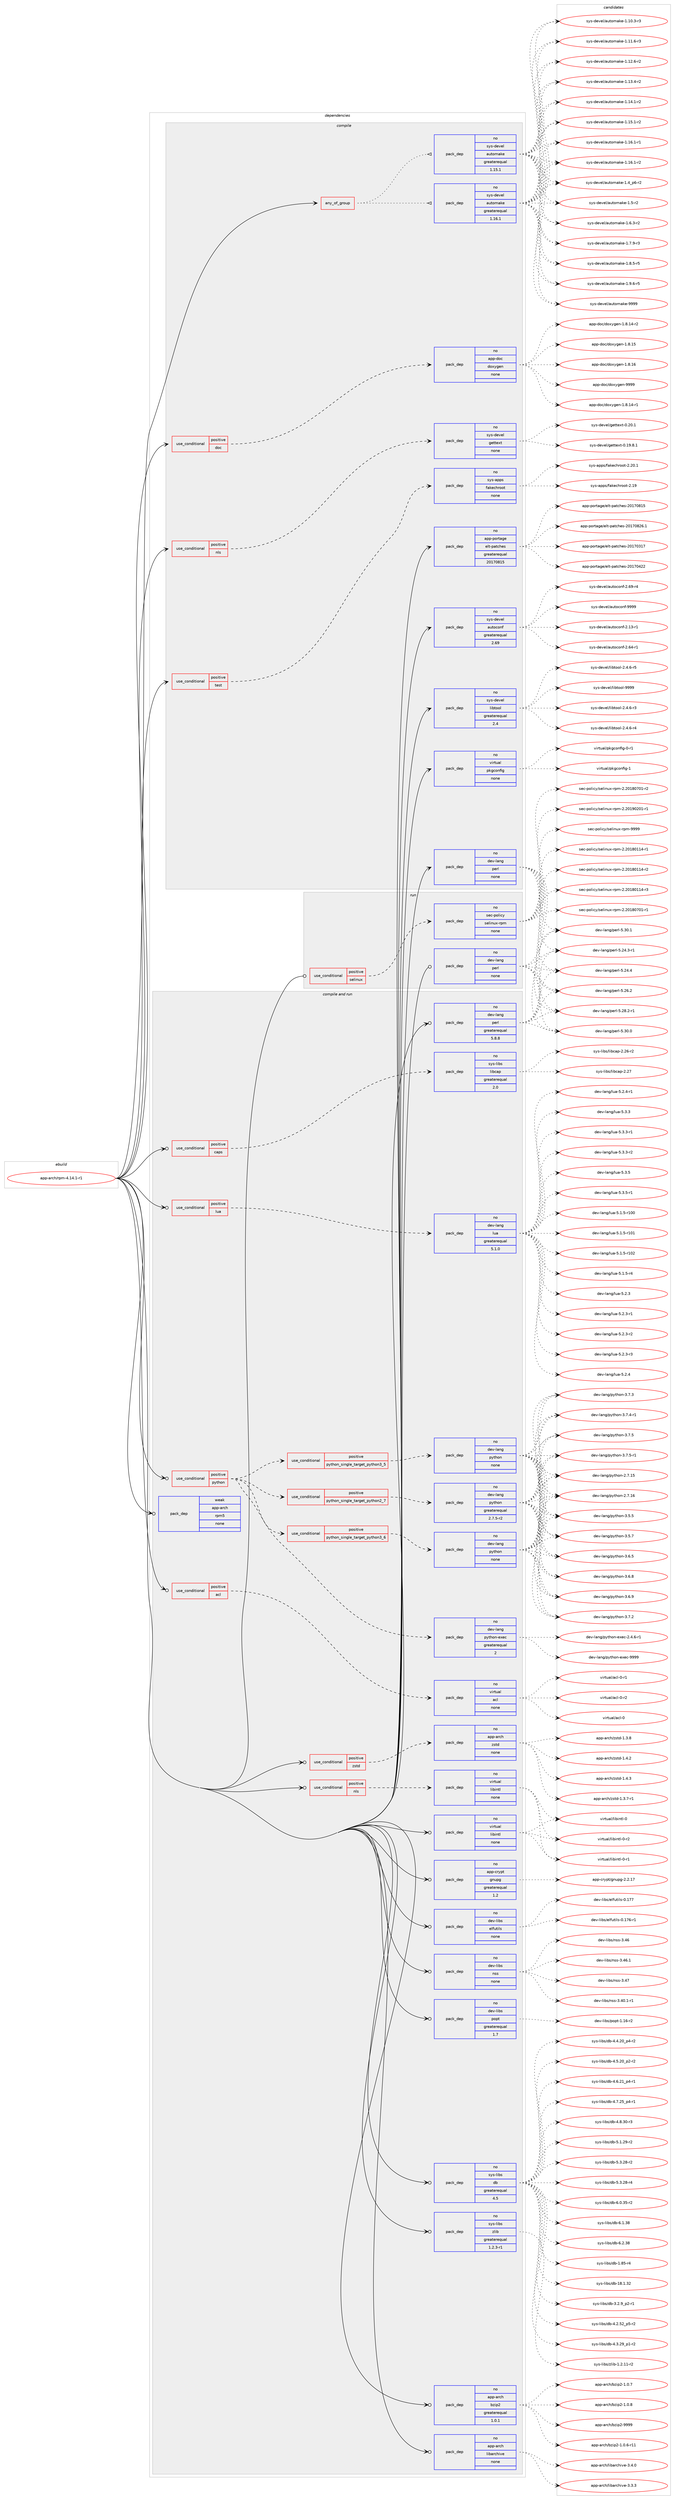 digraph prolog {

# *************
# Graph options
# *************

newrank=true;
concentrate=true;
compound=true;
graph [rankdir=LR,fontname=Helvetica,fontsize=10,ranksep=1.5];#, ranksep=2.5, nodesep=0.2];
edge  [arrowhead=vee];
node  [fontname=Helvetica,fontsize=10];

# **********
# The ebuild
# **********

subgraph cluster_leftcol {
color=gray;
rank=same;
label=<<i>ebuild</i>>;
id [label="app-arch/rpm-4.14.1-r1", color=red, width=4, href="../app-arch/rpm-4.14.1-r1.svg"];
}

# ****************
# The dependencies
# ****************

subgraph cluster_midcol {
color=gray;
label=<<i>dependencies</i>>;
subgraph cluster_compile {
fillcolor="#eeeeee";
style=filled;
label=<<i>compile</i>>;
subgraph any8285 {
dependency472912 [label=<<TABLE BORDER="0" CELLBORDER="1" CELLSPACING="0" CELLPADDING="4"><TR><TD CELLPADDING="10">any_of_group</TD></TR></TABLE>>, shape=none, color=red];subgraph pack351571 {
dependency472913 [label=<<TABLE BORDER="0" CELLBORDER="1" CELLSPACING="0" CELLPADDING="4" WIDTH="220"><TR><TD ROWSPAN="6" CELLPADDING="30">pack_dep</TD></TR><TR><TD WIDTH="110">no</TD></TR><TR><TD>sys-devel</TD></TR><TR><TD>automake</TD></TR><TR><TD>greaterequal</TD></TR><TR><TD>1.16.1</TD></TR></TABLE>>, shape=none, color=blue];
}
dependency472912:e -> dependency472913:w [weight=20,style="dotted",arrowhead="oinv"];
subgraph pack351572 {
dependency472914 [label=<<TABLE BORDER="0" CELLBORDER="1" CELLSPACING="0" CELLPADDING="4" WIDTH="220"><TR><TD ROWSPAN="6" CELLPADDING="30">pack_dep</TD></TR><TR><TD WIDTH="110">no</TD></TR><TR><TD>sys-devel</TD></TR><TR><TD>automake</TD></TR><TR><TD>greaterequal</TD></TR><TR><TD>1.15.1</TD></TR></TABLE>>, shape=none, color=blue];
}
dependency472912:e -> dependency472914:w [weight=20,style="dotted",arrowhead="oinv"];
}
id:e -> dependency472912:w [weight=20,style="solid",arrowhead="vee"];
subgraph cond112755 {
dependency472915 [label=<<TABLE BORDER="0" CELLBORDER="1" CELLSPACING="0" CELLPADDING="4"><TR><TD ROWSPAN="3" CELLPADDING="10">use_conditional</TD></TR><TR><TD>positive</TD></TR><TR><TD>doc</TD></TR></TABLE>>, shape=none, color=red];
subgraph pack351573 {
dependency472916 [label=<<TABLE BORDER="0" CELLBORDER="1" CELLSPACING="0" CELLPADDING="4" WIDTH="220"><TR><TD ROWSPAN="6" CELLPADDING="30">pack_dep</TD></TR><TR><TD WIDTH="110">no</TD></TR><TR><TD>app-doc</TD></TR><TR><TD>doxygen</TD></TR><TR><TD>none</TD></TR><TR><TD></TD></TR></TABLE>>, shape=none, color=blue];
}
dependency472915:e -> dependency472916:w [weight=20,style="dashed",arrowhead="vee"];
}
id:e -> dependency472915:w [weight=20,style="solid",arrowhead="vee"];
subgraph cond112756 {
dependency472917 [label=<<TABLE BORDER="0" CELLBORDER="1" CELLSPACING="0" CELLPADDING="4"><TR><TD ROWSPAN="3" CELLPADDING="10">use_conditional</TD></TR><TR><TD>positive</TD></TR><TR><TD>nls</TD></TR></TABLE>>, shape=none, color=red];
subgraph pack351574 {
dependency472918 [label=<<TABLE BORDER="0" CELLBORDER="1" CELLSPACING="0" CELLPADDING="4" WIDTH="220"><TR><TD ROWSPAN="6" CELLPADDING="30">pack_dep</TD></TR><TR><TD WIDTH="110">no</TD></TR><TR><TD>sys-devel</TD></TR><TR><TD>gettext</TD></TR><TR><TD>none</TD></TR><TR><TD></TD></TR></TABLE>>, shape=none, color=blue];
}
dependency472917:e -> dependency472918:w [weight=20,style="dashed",arrowhead="vee"];
}
id:e -> dependency472917:w [weight=20,style="solid",arrowhead="vee"];
subgraph cond112757 {
dependency472919 [label=<<TABLE BORDER="0" CELLBORDER="1" CELLSPACING="0" CELLPADDING="4"><TR><TD ROWSPAN="3" CELLPADDING="10">use_conditional</TD></TR><TR><TD>positive</TD></TR><TR><TD>test</TD></TR></TABLE>>, shape=none, color=red];
subgraph pack351575 {
dependency472920 [label=<<TABLE BORDER="0" CELLBORDER="1" CELLSPACING="0" CELLPADDING="4" WIDTH="220"><TR><TD ROWSPAN="6" CELLPADDING="30">pack_dep</TD></TR><TR><TD WIDTH="110">no</TD></TR><TR><TD>sys-apps</TD></TR><TR><TD>fakechroot</TD></TR><TR><TD>none</TD></TR><TR><TD></TD></TR></TABLE>>, shape=none, color=blue];
}
dependency472919:e -> dependency472920:w [weight=20,style="dashed",arrowhead="vee"];
}
id:e -> dependency472919:w [weight=20,style="solid",arrowhead="vee"];
subgraph pack351576 {
dependency472921 [label=<<TABLE BORDER="0" CELLBORDER="1" CELLSPACING="0" CELLPADDING="4" WIDTH="220"><TR><TD ROWSPAN="6" CELLPADDING="30">pack_dep</TD></TR><TR><TD WIDTH="110">no</TD></TR><TR><TD>app-portage</TD></TR><TR><TD>elt-patches</TD></TR><TR><TD>greaterequal</TD></TR><TR><TD>20170815</TD></TR></TABLE>>, shape=none, color=blue];
}
id:e -> dependency472921:w [weight=20,style="solid",arrowhead="vee"];
subgraph pack351577 {
dependency472922 [label=<<TABLE BORDER="0" CELLBORDER="1" CELLSPACING="0" CELLPADDING="4" WIDTH="220"><TR><TD ROWSPAN="6" CELLPADDING="30">pack_dep</TD></TR><TR><TD WIDTH="110">no</TD></TR><TR><TD>dev-lang</TD></TR><TR><TD>perl</TD></TR><TR><TD>none</TD></TR><TR><TD></TD></TR></TABLE>>, shape=none, color=blue];
}
id:e -> dependency472922:w [weight=20,style="solid",arrowhead="vee"];
subgraph pack351578 {
dependency472923 [label=<<TABLE BORDER="0" CELLBORDER="1" CELLSPACING="0" CELLPADDING="4" WIDTH="220"><TR><TD ROWSPAN="6" CELLPADDING="30">pack_dep</TD></TR><TR><TD WIDTH="110">no</TD></TR><TR><TD>sys-devel</TD></TR><TR><TD>autoconf</TD></TR><TR><TD>greaterequal</TD></TR><TR><TD>2.69</TD></TR></TABLE>>, shape=none, color=blue];
}
id:e -> dependency472923:w [weight=20,style="solid",arrowhead="vee"];
subgraph pack351579 {
dependency472924 [label=<<TABLE BORDER="0" CELLBORDER="1" CELLSPACING="0" CELLPADDING="4" WIDTH="220"><TR><TD ROWSPAN="6" CELLPADDING="30">pack_dep</TD></TR><TR><TD WIDTH="110">no</TD></TR><TR><TD>sys-devel</TD></TR><TR><TD>libtool</TD></TR><TR><TD>greaterequal</TD></TR><TR><TD>2.4</TD></TR></TABLE>>, shape=none, color=blue];
}
id:e -> dependency472924:w [weight=20,style="solid",arrowhead="vee"];
subgraph pack351580 {
dependency472925 [label=<<TABLE BORDER="0" CELLBORDER="1" CELLSPACING="0" CELLPADDING="4" WIDTH="220"><TR><TD ROWSPAN="6" CELLPADDING="30">pack_dep</TD></TR><TR><TD WIDTH="110">no</TD></TR><TR><TD>virtual</TD></TR><TR><TD>pkgconfig</TD></TR><TR><TD>none</TD></TR><TR><TD></TD></TR></TABLE>>, shape=none, color=blue];
}
id:e -> dependency472925:w [weight=20,style="solid",arrowhead="vee"];
}
subgraph cluster_compileandrun {
fillcolor="#eeeeee";
style=filled;
label=<<i>compile and run</i>>;
subgraph cond112758 {
dependency472926 [label=<<TABLE BORDER="0" CELLBORDER="1" CELLSPACING="0" CELLPADDING="4"><TR><TD ROWSPAN="3" CELLPADDING="10">use_conditional</TD></TR><TR><TD>positive</TD></TR><TR><TD>acl</TD></TR></TABLE>>, shape=none, color=red];
subgraph pack351581 {
dependency472927 [label=<<TABLE BORDER="0" CELLBORDER="1" CELLSPACING="0" CELLPADDING="4" WIDTH="220"><TR><TD ROWSPAN="6" CELLPADDING="30">pack_dep</TD></TR><TR><TD WIDTH="110">no</TD></TR><TR><TD>virtual</TD></TR><TR><TD>acl</TD></TR><TR><TD>none</TD></TR><TR><TD></TD></TR></TABLE>>, shape=none, color=blue];
}
dependency472926:e -> dependency472927:w [weight=20,style="dashed",arrowhead="vee"];
}
id:e -> dependency472926:w [weight=20,style="solid",arrowhead="odotvee"];
subgraph cond112759 {
dependency472928 [label=<<TABLE BORDER="0" CELLBORDER="1" CELLSPACING="0" CELLPADDING="4"><TR><TD ROWSPAN="3" CELLPADDING="10">use_conditional</TD></TR><TR><TD>positive</TD></TR><TR><TD>caps</TD></TR></TABLE>>, shape=none, color=red];
subgraph pack351582 {
dependency472929 [label=<<TABLE BORDER="0" CELLBORDER="1" CELLSPACING="0" CELLPADDING="4" WIDTH="220"><TR><TD ROWSPAN="6" CELLPADDING="30">pack_dep</TD></TR><TR><TD WIDTH="110">no</TD></TR><TR><TD>sys-libs</TD></TR><TR><TD>libcap</TD></TR><TR><TD>greaterequal</TD></TR><TR><TD>2.0</TD></TR></TABLE>>, shape=none, color=blue];
}
dependency472928:e -> dependency472929:w [weight=20,style="dashed",arrowhead="vee"];
}
id:e -> dependency472928:w [weight=20,style="solid",arrowhead="odotvee"];
subgraph cond112760 {
dependency472930 [label=<<TABLE BORDER="0" CELLBORDER="1" CELLSPACING="0" CELLPADDING="4"><TR><TD ROWSPAN="3" CELLPADDING="10">use_conditional</TD></TR><TR><TD>positive</TD></TR><TR><TD>lua</TD></TR></TABLE>>, shape=none, color=red];
subgraph pack351583 {
dependency472931 [label=<<TABLE BORDER="0" CELLBORDER="1" CELLSPACING="0" CELLPADDING="4" WIDTH="220"><TR><TD ROWSPAN="6" CELLPADDING="30">pack_dep</TD></TR><TR><TD WIDTH="110">no</TD></TR><TR><TD>dev-lang</TD></TR><TR><TD>lua</TD></TR><TR><TD>greaterequal</TD></TR><TR><TD>5.1.0</TD></TR></TABLE>>, shape=none, color=blue];
}
dependency472930:e -> dependency472931:w [weight=20,style="dashed",arrowhead="vee"];
}
id:e -> dependency472930:w [weight=20,style="solid",arrowhead="odotvee"];
subgraph cond112761 {
dependency472932 [label=<<TABLE BORDER="0" CELLBORDER="1" CELLSPACING="0" CELLPADDING="4"><TR><TD ROWSPAN="3" CELLPADDING="10">use_conditional</TD></TR><TR><TD>positive</TD></TR><TR><TD>nls</TD></TR></TABLE>>, shape=none, color=red];
subgraph pack351584 {
dependency472933 [label=<<TABLE BORDER="0" CELLBORDER="1" CELLSPACING="0" CELLPADDING="4" WIDTH="220"><TR><TD ROWSPAN="6" CELLPADDING="30">pack_dep</TD></TR><TR><TD WIDTH="110">no</TD></TR><TR><TD>virtual</TD></TR><TR><TD>libintl</TD></TR><TR><TD>none</TD></TR><TR><TD></TD></TR></TABLE>>, shape=none, color=blue];
}
dependency472932:e -> dependency472933:w [weight=20,style="dashed",arrowhead="vee"];
}
id:e -> dependency472932:w [weight=20,style="solid",arrowhead="odotvee"];
subgraph cond112762 {
dependency472934 [label=<<TABLE BORDER="0" CELLBORDER="1" CELLSPACING="0" CELLPADDING="4"><TR><TD ROWSPAN="3" CELLPADDING="10">use_conditional</TD></TR><TR><TD>positive</TD></TR><TR><TD>python</TD></TR></TABLE>>, shape=none, color=red];
subgraph cond112763 {
dependency472935 [label=<<TABLE BORDER="0" CELLBORDER="1" CELLSPACING="0" CELLPADDING="4"><TR><TD ROWSPAN="3" CELLPADDING="10">use_conditional</TD></TR><TR><TD>positive</TD></TR><TR><TD>python_single_target_python2_7</TD></TR></TABLE>>, shape=none, color=red];
subgraph pack351585 {
dependency472936 [label=<<TABLE BORDER="0" CELLBORDER="1" CELLSPACING="0" CELLPADDING="4" WIDTH="220"><TR><TD ROWSPAN="6" CELLPADDING="30">pack_dep</TD></TR><TR><TD WIDTH="110">no</TD></TR><TR><TD>dev-lang</TD></TR><TR><TD>python</TD></TR><TR><TD>greaterequal</TD></TR><TR><TD>2.7.5-r2</TD></TR></TABLE>>, shape=none, color=blue];
}
dependency472935:e -> dependency472936:w [weight=20,style="dashed",arrowhead="vee"];
}
dependency472934:e -> dependency472935:w [weight=20,style="dashed",arrowhead="vee"];
subgraph cond112764 {
dependency472937 [label=<<TABLE BORDER="0" CELLBORDER="1" CELLSPACING="0" CELLPADDING="4"><TR><TD ROWSPAN="3" CELLPADDING="10">use_conditional</TD></TR><TR><TD>positive</TD></TR><TR><TD>python_single_target_python3_5</TD></TR></TABLE>>, shape=none, color=red];
subgraph pack351586 {
dependency472938 [label=<<TABLE BORDER="0" CELLBORDER="1" CELLSPACING="0" CELLPADDING="4" WIDTH="220"><TR><TD ROWSPAN="6" CELLPADDING="30">pack_dep</TD></TR><TR><TD WIDTH="110">no</TD></TR><TR><TD>dev-lang</TD></TR><TR><TD>python</TD></TR><TR><TD>none</TD></TR><TR><TD></TD></TR></TABLE>>, shape=none, color=blue];
}
dependency472937:e -> dependency472938:w [weight=20,style="dashed",arrowhead="vee"];
}
dependency472934:e -> dependency472937:w [weight=20,style="dashed",arrowhead="vee"];
subgraph cond112765 {
dependency472939 [label=<<TABLE BORDER="0" CELLBORDER="1" CELLSPACING="0" CELLPADDING="4"><TR><TD ROWSPAN="3" CELLPADDING="10">use_conditional</TD></TR><TR><TD>positive</TD></TR><TR><TD>python_single_target_python3_6</TD></TR></TABLE>>, shape=none, color=red];
subgraph pack351587 {
dependency472940 [label=<<TABLE BORDER="0" CELLBORDER="1" CELLSPACING="0" CELLPADDING="4" WIDTH="220"><TR><TD ROWSPAN="6" CELLPADDING="30">pack_dep</TD></TR><TR><TD WIDTH="110">no</TD></TR><TR><TD>dev-lang</TD></TR><TR><TD>python</TD></TR><TR><TD>none</TD></TR><TR><TD></TD></TR></TABLE>>, shape=none, color=blue];
}
dependency472939:e -> dependency472940:w [weight=20,style="dashed",arrowhead="vee"];
}
dependency472934:e -> dependency472939:w [weight=20,style="dashed",arrowhead="vee"];
subgraph pack351588 {
dependency472941 [label=<<TABLE BORDER="0" CELLBORDER="1" CELLSPACING="0" CELLPADDING="4" WIDTH="220"><TR><TD ROWSPAN="6" CELLPADDING="30">pack_dep</TD></TR><TR><TD WIDTH="110">no</TD></TR><TR><TD>dev-lang</TD></TR><TR><TD>python-exec</TD></TR><TR><TD>greaterequal</TD></TR><TR><TD>2</TD></TR></TABLE>>, shape=none, color=blue];
}
dependency472934:e -> dependency472941:w [weight=20,style="dashed",arrowhead="vee"];
}
id:e -> dependency472934:w [weight=20,style="solid",arrowhead="odotvee"];
subgraph cond112766 {
dependency472942 [label=<<TABLE BORDER="0" CELLBORDER="1" CELLSPACING="0" CELLPADDING="4"><TR><TD ROWSPAN="3" CELLPADDING="10">use_conditional</TD></TR><TR><TD>positive</TD></TR><TR><TD>zstd</TD></TR></TABLE>>, shape=none, color=red];
subgraph pack351589 {
dependency472943 [label=<<TABLE BORDER="0" CELLBORDER="1" CELLSPACING="0" CELLPADDING="4" WIDTH="220"><TR><TD ROWSPAN="6" CELLPADDING="30">pack_dep</TD></TR><TR><TD WIDTH="110">no</TD></TR><TR><TD>app-arch</TD></TR><TR><TD>zstd</TD></TR><TR><TD>none</TD></TR><TR><TD></TD></TR></TABLE>>, shape=none, color=blue];
}
dependency472942:e -> dependency472943:w [weight=20,style="dashed",arrowhead="vee"];
}
id:e -> dependency472942:w [weight=20,style="solid",arrowhead="odotvee"];
subgraph pack351590 {
dependency472944 [label=<<TABLE BORDER="0" CELLBORDER="1" CELLSPACING="0" CELLPADDING="4" WIDTH="220"><TR><TD ROWSPAN="6" CELLPADDING="30">pack_dep</TD></TR><TR><TD WIDTH="110">no</TD></TR><TR><TD>app-arch</TD></TR><TR><TD>bzip2</TD></TR><TR><TD>greaterequal</TD></TR><TR><TD>1.0.1</TD></TR></TABLE>>, shape=none, color=blue];
}
id:e -> dependency472944:w [weight=20,style="solid",arrowhead="odotvee"];
subgraph pack351591 {
dependency472945 [label=<<TABLE BORDER="0" CELLBORDER="1" CELLSPACING="0" CELLPADDING="4" WIDTH="220"><TR><TD ROWSPAN="6" CELLPADDING="30">pack_dep</TD></TR><TR><TD WIDTH="110">no</TD></TR><TR><TD>app-arch</TD></TR><TR><TD>libarchive</TD></TR><TR><TD>none</TD></TR><TR><TD></TD></TR></TABLE>>, shape=none, color=blue];
}
id:e -> dependency472945:w [weight=20,style="solid",arrowhead="odotvee"];
subgraph pack351592 {
dependency472946 [label=<<TABLE BORDER="0" CELLBORDER="1" CELLSPACING="0" CELLPADDING="4" WIDTH="220"><TR><TD ROWSPAN="6" CELLPADDING="30">pack_dep</TD></TR><TR><TD WIDTH="110">no</TD></TR><TR><TD>app-crypt</TD></TR><TR><TD>gnupg</TD></TR><TR><TD>greaterequal</TD></TR><TR><TD>1.2</TD></TR></TABLE>>, shape=none, color=blue];
}
id:e -> dependency472946:w [weight=20,style="solid",arrowhead="odotvee"];
subgraph pack351593 {
dependency472947 [label=<<TABLE BORDER="0" CELLBORDER="1" CELLSPACING="0" CELLPADDING="4" WIDTH="220"><TR><TD ROWSPAN="6" CELLPADDING="30">pack_dep</TD></TR><TR><TD WIDTH="110">no</TD></TR><TR><TD>dev-lang</TD></TR><TR><TD>perl</TD></TR><TR><TD>greaterequal</TD></TR><TR><TD>5.8.8</TD></TR></TABLE>>, shape=none, color=blue];
}
id:e -> dependency472947:w [weight=20,style="solid",arrowhead="odotvee"];
subgraph pack351594 {
dependency472948 [label=<<TABLE BORDER="0" CELLBORDER="1" CELLSPACING="0" CELLPADDING="4" WIDTH="220"><TR><TD ROWSPAN="6" CELLPADDING="30">pack_dep</TD></TR><TR><TD WIDTH="110">no</TD></TR><TR><TD>dev-libs</TD></TR><TR><TD>elfutils</TD></TR><TR><TD>none</TD></TR><TR><TD></TD></TR></TABLE>>, shape=none, color=blue];
}
id:e -> dependency472948:w [weight=20,style="solid",arrowhead="odotvee"];
subgraph pack351595 {
dependency472949 [label=<<TABLE BORDER="0" CELLBORDER="1" CELLSPACING="0" CELLPADDING="4" WIDTH="220"><TR><TD ROWSPAN="6" CELLPADDING="30">pack_dep</TD></TR><TR><TD WIDTH="110">no</TD></TR><TR><TD>dev-libs</TD></TR><TR><TD>nss</TD></TR><TR><TD>none</TD></TR><TR><TD></TD></TR></TABLE>>, shape=none, color=blue];
}
id:e -> dependency472949:w [weight=20,style="solid",arrowhead="odotvee"];
subgraph pack351596 {
dependency472950 [label=<<TABLE BORDER="0" CELLBORDER="1" CELLSPACING="0" CELLPADDING="4" WIDTH="220"><TR><TD ROWSPAN="6" CELLPADDING="30">pack_dep</TD></TR><TR><TD WIDTH="110">no</TD></TR><TR><TD>dev-libs</TD></TR><TR><TD>popt</TD></TR><TR><TD>greaterequal</TD></TR><TR><TD>1.7</TD></TR></TABLE>>, shape=none, color=blue];
}
id:e -> dependency472950:w [weight=20,style="solid",arrowhead="odotvee"];
subgraph pack351597 {
dependency472951 [label=<<TABLE BORDER="0" CELLBORDER="1" CELLSPACING="0" CELLPADDING="4" WIDTH="220"><TR><TD ROWSPAN="6" CELLPADDING="30">pack_dep</TD></TR><TR><TD WIDTH="110">no</TD></TR><TR><TD>sys-libs</TD></TR><TR><TD>db</TD></TR><TR><TD>greaterequal</TD></TR><TR><TD>4.5</TD></TR></TABLE>>, shape=none, color=blue];
}
id:e -> dependency472951:w [weight=20,style="solid",arrowhead="odotvee"];
subgraph pack351598 {
dependency472952 [label=<<TABLE BORDER="0" CELLBORDER="1" CELLSPACING="0" CELLPADDING="4" WIDTH="220"><TR><TD ROWSPAN="6" CELLPADDING="30">pack_dep</TD></TR><TR><TD WIDTH="110">no</TD></TR><TR><TD>sys-libs</TD></TR><TR><TD>zlib</TD></TR><TR><TD>greaterequal</TD></TR><TR><TD>1.2.3-r1</TD></TR></TABLE>>, shape=none, color=blue];
}
id:e -> dependency472952:w [weight=20,style="solid",arrowhead="odotvee"];
subgraph pack351599 {
dependency472953 [label=<<TABLE BORDER="0" CELLBORDER="1" CELLSPACING="0" CELLPADDING="4" WIDTH="220"><TR><TD ROWSPAN="6" CELLPADDING="30">pack_dep</TD></TR><TR><TD WIDTH="110">no</TD></TR><TR><TD>virtual</TD></TR><TR><TD>libintl</TD></TR><TR><TD>none</TD></TR><TR><TD></TD></TR></TABLE>>, shape=none, color=blue];
}
id:e -> dependency472953:w [weight=20,style="solid",arrowhead="odotvee"];
subgraph pack351600 {
dependency472954 [label=<<TABLE BORDER="0" CELLBORDER="1" CELLSPACING="0" CELLPADDING="4" WIDTH="220"><TR><TD ROWSPAN="6" CELLPADDING="30">pack_dep</TD></TR><TR><TD WIDTH="110">weak</TD></TR><TR><TD>app-arch</TD></TR><TR><TD>rpm5</TD></TR><TR><TD>none</TD></TR><TR><TD></TD></TR></TABLE>>, shape=none, color=blue];
}
id:e -> dependency472954:w [weight=20,style="solid",arrowhead="odotvee"];
}
subgraph cluster_run {
fillcolor="#eeeeee";
style=filled;
label=<<i>run</i>>;
subgraph cond112767 {
dependency472955 [label=<<TABLE BORDER="0" CELLBORDER="1" CELLSPACING="0" CELLPADDING="4"><TR><TD ROWSPAN="3" CELLPADDING="10">use_conditional</TD></TR><TR><TD>positive</TD></TR><TR><TD>selinux</TD></TR></TABLE>>, shape=none, color=red];
subgraph pack351601 {
dependency472956 [label=<<TABLE BORDER="0" CELLBORDER="1" CELLSPACING="0" CELLPADDING="4" WIDTH="220"><TR><TD ROWSPAN="6" CELLPADDING="30">pack_dep</TD></TR><TR><TD WIDTH="110">no</TD></TR><TR><TD>sec-policy</TD></TR><TR><TD>selinux-rpm</TD></TR><TR><TD>none</TD></TR><TR><TD></TD></TR></TABLE>>, shape=none, color=blue];
}
dependency472955:e -> dependency472956:w [weight=20,style="dashed",arrowhead="vee"];
}
id:e -> dependency472955:w [weight=20,style="solid",arrowhead="odot"];
subgraph pack351602 {
dependency472957 [label=<<TABLE BORDER="0" CELLBORDER="1" CELLSPACING="0" CELLPADDING="4" WIDTH="220"><TR><TD ROWSPAN="6" CELLPADDING="30">pack_dep</TD></TR><TR><TD WIDTH="110">no</TD></TR><TR><TD>dev-lang</TD></TR><TR><TD>perl</TD></TR><TR><TD>none</TD></TR><TR><TD></TD></TR></TABLE>>, shape=none, color=blue];
}
id:e -> dependency472957:w [weight=20,style="solid",arrowhead="odot"];
}
}

# **************
# The candidates
# **************

subgraph cluster_choices {
rank=same;
color=gray;
label=<<i>candidates</i>>;

subgraph choice351571 {
color=black;
nodesep=1;
choice11512111545100101118101108479711711611110997107101454946494846514511451 [label="sys-devel/automake-1.10.3-r3", color=red, width=4,href="../sys-devel/automake-1.10.3-r3.svg"];
choice11512111545100101118101108479711711611110997107101454946494946544511451 [label="sys-devel/automake-1.11.6-r3", color=red, width=4,href="../sys-devel/automake-1.11.6-r3.svg"];
choice11512111545100101118101108479711711611110997107101454946495046544511450 [label="sys-devel/automake-1.12.6-r2", color=red, width=4,href="../sys-devel/automake-1.12.6-r2.svg"];
choice11512111545100101118101108479711711611110997107101454946495146524511450 [label="sys-devel/automake-1.13.4-r2", color=red, width=4,href="../sys-devel/automake-1.13.4-r2.svg"];
choice11512111545100101118101108479711711611110997107101454946495246494511450 [label="sys-devel/automake-1.14.1-r2", color=red, width=4,href="../sys-devel/automake-1.14.1-r2.svg"];
choice11512111545100101118101108479711711611110997107101454946495346494511450 [label="sys-devel/automake-1.15.1-r2", color=red, width=4,href="../sys-devel/automake-1.15.1-r2.svg"];
choice11512111545100101118101108479711711611110997107101454946495446494511449 [label="sys-devel/automake-1.16.1-r1", color=red, width=4,href="../sys-devel/automake-1.16.1-r1.svg"];
choice11512111545100101118101108479711711611110997107101454946495446494511450 [label="sys-devel/automake-1.16.1-r2", color=red, width=4,href="../sys-devel/automake-1.16.1-r2.svg"];
choice115121115451001011181011084797117116111109971071014549465295112544511450 [label="sys-devel/automake-1.4_p6-r2", color=red, width=4,href="../sys-devel/automake-1.4_p6-r2.svg"];
choice11512111545100101118101108479711711611110997107101454946534511450 [label="sys-devel/automake-1.5-r2", color=red, width=4,href="../sys-devel/automake-1.5-r2.svg"];
choice115121115451001011181011084797117116111109971071014549465446514511450 [label="sys-devel/automake-1.6.3-r2", color=red, width=4,href="../sys-devel/automake-1.6.3-r2.svg"];
choice115121115451001011181011084797117116111109971071014549465546574511451 [label="sys-devel/automake-1.7.9-r3", color=red, width=4,href="../sys-devel/automake-1.7.9-r3.svg"];
choice115121115451001011181011084797117116111109971071014549465646534511453 [label="sys-devel/automake-1.8.5-r5", color=red, width=4,href="../sys-devel/automake-1.8.5-r5.svg"];
choice115121115451001011181011084797117116111109971071014549465746544511453 [label="sys-devel/automake-1.9.6-r5", color=red, width=4,href="../sys-devel/automake-1.9.6-r5.svg"];
choice115121115451001011181011084797117116111109971071014557575757 [label="sys-devel/automake-9999", color=red, width=4,href="../sys-devel/automake-9999.svg"];
dependency472913:e -> choice11512111545100101118101108479711711611110997107101454946494846514511451:w [style=dotted,weight="100"];
dependency472913:e -> choice11512111545100101118101108479711711611110997107101454946494946544511451:w [style=dotted,weight="100"];
dependency472913:e -> choice11512111545100101118101108479711711611110997107101454946495046544511450:w [style=dotted,weight="100"];
dependency472913:e -> choice11512111545100101118101108479711711611110997107101454946495146524511450:w [style=dotted,weight="100"];
dependency472913:e -> choice11512111545100101118101108479711711611110997107101454946495246494511450:w [style=dotted,weight="100"];
dependency472913:e -> choice11512111545100101118101108479711711611110997107101454946495346494511450:w [style=dotted,weight="100"];
dependency472913:e -> choice11512111545100101118101108479711711611110997107101454946495446494511449:w [style=dotted,weight="100"];
dependency472913:e -> choice11512111545100101118101108479711711611110997107101454946495446494511450:w [style=dotted,weight="100"];
dependency472913:e -> choice115121115451001011181011084797117116111109971071014549465295112544511450:w [style=dotted,weight="100"];
dependency472913:e -> choice11512111545100101118101108479711711611110997107101454946534511450:w [style=dotted,weight="100"];
dependency472913:e -> choice115121115451001011181011084797117116111109971071014549465446514511450:w [style=dotted,weight="100"];
dependency472913:e -> choice115121115451001011181011084797117116111109971071014549465546574511451:w [style=dotted,weight="100"];
dependency472913:e -> choice115121115451001011181011084797117116111109971071014549465646534511453:w [style=dotted,weight="100"];
dependency472913:e -> choice115121115451001011181011084797117116111109971071014549465746544511453:w [style=dotted,weight="100"];
dependency472913:e -> choice115121115451001011181011084797117116111109971071014557575757:w [style=dotted,weight="100"];
}
subgraph choice351572 {
color=black;
nodesep=1;
choice11512111545100101118101108479711711611110997107101454946494846514511451 [label="sys-devel/automake-1.10.3-r3", color=red, width=4,href="../sys-devel/automake-1.10.3-r3.svg"];
choice11512111545100101118101108479711711611110997107101454946494946544511451 [label="sys-devel/automake-1.11.6-r3", color=red, width=4,href="../sys-devel/automake-1.11.6-r3.svg"];
choice11512111545100101118101108479711711611110997107101454946495046544511450 [label="sys-devel/automake-1.12.6-r2", color=red, width=4,href="../sys-devel/automake-1.12.6-r2.svg"];
choice11512111545100101118101108479711711611110997107101454946495146524511450 [label="sys-devel/automake-1.13.4-r2", color=red, width=4,href="../sys-devel/automake-1.13.4-r2.svg"];
choice11512111545100101118101108479711711611110997107101454946495246494511450 [label="sys-devel/automake-1.14.1-r2", color=red, width=4,href="../sys-devel/automake-1.14.1-r2.svg"];
choice11512111545100101118101108479711711611110997107101454946495346494511450 [label="sys-devel/automake-1.15.1-r2", color=red, width=4,href="../sys-devel/automake-1.15.1-r2.svg"];
choice11512111545100101118101108479711711611110997107101454946495446494511449 [label="sys-devel/automake-1.16.1-r1", color=red, width=4,href="../sys-devel/automake-1.16.1-r1.svg"];
choice11512111545100101118101108479711711611110997107101454946495446494511450 [label="sys-devel/automake-1.16.1-r2", color=red, width=4,href="../sys-devel/automake-1.16.1-r2.svg"];
choice115121115451001011181011084797117116111109971071014549465295112544511450 [label="sys-devel/automake-1.4_p6-r2", color=red, width=4,href="../sys-devel/automake-1.4_p6-r2.svg"];
choice11512111545100101118101108479711711611110997107101454946534511450 [label="sys-devel/automake-1.5-r2", color=red, width=4,href="../sys-devel/automake-1.5-r2.svg"];
choice115121115451001011181011084797117116111109971071014549465446514511450 [label="sys-devel/automake-1.6.3-r2", color=red, width=4,href="../sys-devel/automake-1.6.3-r2.svg"];
choice115121115451001011181011084797117116111109971071014549465546574511451 [label="sys-devel/automake-1.7.9-r3", color=red, width=4,href="../sys-devel/automake-1.7.9-r3.svg"];
choice115121115451001011181011084797117116111109971071014549465646534511453 [label="sys-devel/automake-1.8.5-r5", color=red, width=4,href="../sys-devel/automake-1.8.5-r5.svg"];
choice115121115451001011181011084797117116111109971071014549465746544511453 [label="sys-devel/automake-1.9.6-r5", color=red, width=4,href="../sys-devel/automake-1.9.6-r5.svg"];
choice115121115451001011181011084797117116111109971071014557575757 [label="sys-devel/automake-9999", color=red, width=4,href="../sys-devel/automake-9999.svg"];
dependency472914:e -> choice11512111545100101118101108479711711611110997107101454946494846514511451:w [style=dotted,weight="100"];
dependency472914:e -> choice11512111545100101118101108479711711611110997107101454946494946544511451:w [style=dotted,weight="100"];
dependency472914:e -> choice11512111545100101118101108479711711611110997107101454946495046544511450:w [style=dotted,weight="100"];
dependency472914:e -> choice11512111545100101118101108479711711611110997107101454946495146524511450:w [style=dotted,weight="100"];
dependency472914:e -> choice11512111545100101118101108479711711611110997107101454946495246494511450:w [style=dotted,weight="100"];
dependency472914:e -> choice11512111545100101118101108479711711611110997107101454946495346494511450:w [style=dotted,weight="100"];
dependency472914:e -> choice11512111545100101118101108479711711611110997107101454946495446494511449:w [style=dotted,weight="100"];
dependency472914:e -> choice11512111545100101118101108479711711611110997107101454946495446494511450:w [style=dotted,weight="100"];
dependency472914:e -> choice115121115451001011181011084797117116111109971071014549465295112544511450:w [style=dotted,weight="100"];
dependency472914:e -> choice11512111545100101118101108479711711611110997107101454946534511450:w [style=dotted,weight="100"];
dependency472914:e -> choice115121115451001011181011084797117116111109971071014549465446514511450:w [style=dotted,weight="100"];
dependency472914:e -> choice115121115451001011181011084797117116111109971071014549465546574511451:w [style=dotted,weight="100"];
dependency472914:e -> choice115121115451001011181011084797117116111109971071014549465646534511453:w [style=dotted,weight="100"];
dependency472914:e -> choice115121115451001011181011084797117116111109971071014549465746544511453:w [style=dotted,weight="100"];
dependency472914:e -> choice115121115451001011181011084797117116111109971071014557575757:w [style=dotted,weight="100"];
}
subgraph choice351573 {
color=black;
nodesep=1;
choice97112112451001119947100111120121103101110454946564649524511449 [label="app-doc/doxygen-1.8.14-r1", color=red, width=4,href="../app-doc/doxygen-1.8.14-r1.svg"];
choice97112112451001119947100111120121103101110454946564649524511450 [label="app-doc/doxygen-1.8.14-r2", color=red, width=4,href="../app-doc/doxygen-1.8.14-r2.svg"];
choice9711211245100111994710011112012110310111045494656464953 [label="app-doc/doxygen-1.8.15", color=red, width=4,href="../app-doc/doxygen-1.8.15.svg"];
choice9711211245100111994710011112012110310111045494656464954 [label="app-doc/doxygen-1.8.16", color=red, width=4,href="../app-doc/doxygen-1.8.16.svg"];
choice971121124510011199471001111201211031011104557575757 [label="app-doc/doxygen-9999", color=red, width=4,href="../app-doc/doxygen-9999.svg"];
dependency472916:e -> choice97112112451001119947100111120121103101110454946564649524511449:w [style=dotted,weight="100"];
dependency472916:e -> choice97112112451001119947100111120121103101110454946564649524511450:w [style=dotted,weight="100"];
dependency472916:e -> choice9711211245100111994710011112012110310111045494656464953:w [style=dotted,weight="100"];
dependency472916:e -> choice9711211245100111994710011112012110310111045494656464954:w [style=dotted,weight="100"];
dependency472916:e -> choice971121124510011199471001111201211031011104557575757:w [style=dotted,weight="100"];
}
subgraph choice351574 {
color=black;
nodesep=1;
choice1151211154510010111810110847103101116116101120116454846495746564649 [label="sys-devel/gettext-0.19.8.1", color=red, width=4,href="../sys-devel/gettext-0.19.8.1.svg"];
choice115121115451001011181011084710310111611610112011645484650484649 [label="sys-devel/gettext-0.20.1", color=red, width=4,href="../sys-devel/gettext-0.20.1.svg"];
dependency472918:e -> choice1151211154510010111810110847103101116116101120116454846495746564649:w [style=dotted,weight="100"];
dependency472918:e -> choice115121115451001011181011084710310111611610112011645484650484649:w [style=dotted,weight="100"];
}
subgraph choice351575 {
color=black;
nodesep=1;
choice11512111545971121121154710297107101991041141111111164550464957 [label="sys-apps/fakechroot-2.19", color=red, width=4,href="../sys-apps/fakechroot-2.19.svg"];
choice115121115459711211211547102971071019910411411111111645504650484649 [label="sys-apps/fakechroot-2.20.1", color=red, width=4,href="../sys-apps/fakechroot-2.20.1.svg"];
dependency472920:e -> choice11512111545971121121154710297107101991041141111111164550464957:w [style=dotted,weight="100"];
dependency472920:e -> choice115121115459711211211547102971071019910411411111111645504650484649:w [style=dotted,weight="100"];
}
subgraph choice351576 {
color=black;
nodesep=1;
choice97112112451121111141169710310147101108116451129711699104101115455048495548514955 [label="app-portage/elt-patches-20170317", color=red, width=4,href="../app-portage/elt-patches-20170317.svg"];
choice97112112451121111141169710310147101108116451129711699104101115455048495548525050 [label="app-portage/elt-patches-20170422", color=red, width=4,href="../app-portage/elt-patches-20170422.svg"];
choice97112112451121111141169710310147101108116451129711699104101115455048495548564953 [label="app-portage/elt-patches-20170815", color=red, width=4,href="../app-portage/elt-patches-20170815.svg"];
choice971121124511211111411697103101471011081164511297116991041011154550484955485650544649 [label="app-portage/elt-patches-20170826.1", color=red, width=4,href="../app-portage/elt-patches-20170826.1.svg"];
dependency472921:e -> choice97112112451121111141169710310147101108116451129711699104101115455048495548514955:w [style=dotted,weight="100"];
dependency472921:e -> choice97112112451121111141169710310147101108116451129711699104101115455048495548525050:w [style=dotted,weight="100"];
dependency472921:e -> choice97112112451121111141169710310147101108116451129711699104101115455048495548564953:w [style=dotted,weight="100"];
dependency472921:e -> choice971121124511211111411697103101471011081164511297116991041011154550484955485650544649:w [style=dotted,weight="100"];
}
subgraph choice351577 {
color=black;
nodesep=1;
choice100101118451089711010347112101114108455346505246514511449 [label="dev-lang/perl-5.24.3-r1", color=red, width=4,href="../dev-lang/perl-5.24.3-r1.svg"];
choice10010111845108971101034711210111410845534650524652 [label="dev-lang/perl-5.24.4", color=red, width=4,href="../dev-lang/perl-5.24.4.svg"];
choice10010111845108971101034711210111410845534650544650 [label="dev-lang/perl-5.26.2", color=red, width=4,href="../dev-lang/perl-5.26.2.svg"];
choice100101118451089711010347112101114108455346505646504511449 [label="dev-lang/perl-5.28.2-r1", color=red, width=4,href="../dev-lang/perl-5.28.2-r1.svg"];
choice10010111845108971101034711210111410845534651484648 [label="dev-lang/perl-5.30.0", color=red, width=4,href="../dev-lang/perl-5.30.0.svg"];
choice10010111845108971101034711210111410845534651484649 [label="dev-lang/perl-5.30.1", color=red, width=4,href="../dev-lang/perl-5.30.1.svg"];
dependency472922:e -> choice100101118451089711010347112101114108455346505246514511449:w [style=dotted,weight="100"];
dependency472922:e -> choice10010111845108971101034711210111410845534650524652:w [style=dotted,weight="100"];
dependency472922:e -> choice10010111845108971101034711210111410845534650544650:w [style=dotted,weight="100"];
dependency472922:e -> choice100101118451089711010347112101114108455346505646504511449:w [style=dotted,weight="100"];
dependency472922:e -> choice10010111845108971101034711210111410845534651484648:w [style=dotted,weight="100"];
dependency472922:e -> choice10010111845108971101034711210111410845534651484649:w [style=dotted,weight="100"];
}
subgraph choice351578 {
color=black;
nodesep=1;
choice1151211154510010111810110847971171161119911111010245504649514511449 [label="sys-devel/autoconf-2.13-r1", color=red, width=4,href="../sys-devel/autoconf-2.13-r1.svg"];
choice1151211154510010111810110847971171161119911111010245504654524511449 [label="sys-devel/autoconf-2.64-r1", color=red, width=4,href="../sys-devel/autoconf-2.64-r1.svg"];
choice1151211154510010111810110847971171161119911111010245504654574511452 [label="sys-devel/autoconf-2.69-r4", color=red, width=4,href="../sys-devel/autoconf-2.69-r4.svg"];
choice115121115451001011181011084797117116111991111101024557575757 [label="sys-devel/autoconf-9999", color=red, width=4,href="../sys-devel/autoconf-9999.svg"];
dependency472923:e -> choice1151211154510010111810110847971171161119911111010245504649514511449:w [style=dotted,weight="100"];
dependency472923:e -> choice1151211154510010111810110847971171161119911111010245504654524511449:w [style=dotted,weight="100"];
dependency472923:e -> choice1151211154510010111810110847971171161119911111010245504654574511452:w [style=dotted,weight="100"];
dependency472923:e -> choice115121115451001011181011084797117116111991111101024557575757:w [style=dotted,weight="100"];
}
subgraph choice351579 {
color=black;
nodesep=1;
choice1151211154510010111810110847108105981161111111084550465246544511451 [label="sys-devel/libtool-2.4.6-r3", color=red, width=4,href="../sys-devel/libtool-2.4.6-r3.svg"];
choice1151211154510010111810110847108105981161111111084550465246544511452 [label="sys-devel/libtool-2.4.6-r4", color=red, width=4,href="../sys-devel/libtool-2.4.6-r4.svg"];
choice1151211154510010111810110847108105981161111111084550465246544511453 [label="sys-devel/libtool-2.4.6-r5", color=red, width=4,href="../sys-devel/libtool-2.4.6-r5.svg"];
choice1151211154510010111810110847108105981161111111084557575757 [label="sys-devel/libtool-9999", color=red, width=4,href="../sys-devel/libtool-9999.svg"];
dependency472924:e -> choice1151211154510010111810110847108105981161111111084550465246544511451:w [style=dotted,weight="100"];
dependency472924:e -> choice1151211154510010111810110847108105981161111111084550465246544511452:w [style=dotted,weight="100"];
dependency472924:e -> choice1151211154510010111810110847108105981161111111084550465246544511453:w [style=dotted,weight="100"];
dependency472924:e -> choice1151211154510010111810110847108105981161111111084557575757:w [style=dotted,weight="100"];
}
subgraph choice351580 {
color=black;
nodesep=1;
choice11810511411611797108471121071039911111010210510345484511449 [label="virtual/pkgconfig-0-r1", color=red, width=4,href="../virtual/pkgconfig-0-r1.svg"];
choice1181051141161179710847112107103991111101021051034549 [label="virtual/pkgconfig-1", color=red, width=4,href="../virtual/pkgconfig-1.svg"];
dependency472925:e -> choice11810511411611797108471121071039911111010210510345484511449:w [style=dotted,weight="100"];
dependency472925:e -> choice1181051141161179710847112107103991111101021051034549:w [style=dotted,weight="100"];
}
subgraph choice351581 {
color=black;
nodesep=1;
choice118105114116117971084797991084548 [label="virtual/acl-0", color=red, width=4,href="../virtual/acl-0.svg"];
choice1181051141161179710847979910845484511449 [label="virtual/acl-0-r1", color=red, width=4,href="../virtual/acl-0-r1.svg"];
choice1181051141161179710847979910845484511450 [label="virtual/acl-0-r2", color=red, width=4,href="../virtual/acl-0-r2.svg"];
dependency472927:e -> choice118105114116117971084797991084548:w [style=dotted,weight="100"];
dependency472927:e -> choice1181051141161179710847979910845484511449:w [style=dotted,weight="100"];
dependency472927:e -> choice1181051141161179710847979910845484511450:w [style=dotted,weight="100"];
}
subgraph choice351582 {
color=black;
nodesep=1;
choice11512111545108105981154710810598999711245504650544511450 [label="sys-libs/libcap-2.26-r2", color=red, width=4,href="../sys-libs/libcap-2.26-r2.svg"];
choice1151211154510810598115471081059899971124550465055 [label="sys-libs/libcap-2.27", color=red, width=4,href="../sys-libs/libcap-2.27.svg"];
dependency472929:e -> choice11512111545108105981154710810598999711245504650544511450:w [style=dotted,weight="100"];
dependency472929:e -> choice1151211154510810598115471081059899971124550465055:w [style=dotted,weight="100"];
}
subgraph choice351583 {
color=black;
nodesep=1;
choice1001011184510897110103471081179745534649465345114494848 [label="dev-lang/lua-5.1.5-r100", color=red, width=4,href="../dev-lang/lua-5.1.5-r100.svg"];
choice1001011184510897110103471081179745534649465345114494849 [label="dev-lang/lua-5.1.5-r101", color=red, width=4,href="../dev-lang/lua-5.1.5-r101.svg"];
choice1001011184510897110103471081179745534649465345114494850 [label="dev-lang/lua-5.1.5-r102", color=red, width=4,href="../dev-lang/lua-5.1.5-r102.svg"];
choice100101118451089711010347108117974553464946534511452 [label="dev-lang/lua-5.1.5-r4", color=red, width=4,href="../dev-lang/lua-5.1.5-r4.svg"];
choice10010111845108971101034710811797455346504651 [label="dev-lang/lua-5.2.3", color=red, width=4,href="../dev-lang/lua-5.2.3.svg"];
choice100101118451089711010347108117974553465046514511449 [label="dev-lang/lua-5.2.3-r1", color=red, width=4,href="../dev-lang/lua-5.2.3-r1.svg"];
choice100101118451089711010347108117974553465046514511450 [label="dev-lang/lua-5.2.3-r2", color=red, width=4,href="../dev-lang/lua-5.2.3-r2.svg"];
choice100101118451089711010347108117974553465046514511451 [label="dev-lang/lua-5.2.3-r3", color=red, width=4,href="../dev-lang/lua-5.2.3-r3.svg"];
choice10010111845108971101034710811797455346504652 [label="dev-lang/lua-5.2.4", color=red, width=4,href="../dev-lang/lua-5.2.4.svg"];
choice100101118451089711010347108117974553465046524511449 [label="dev-lang/lua-5.2.4-r1", color=red, width=4,href="../dev-lang/lua-5.2.4-r1.svg"];
choice10010111845108971101034710811797455346514651 [label="dev-lang/lua-5.3.3", color=red, width=4,href="../dev-lang/lua-5.3.3.svg"];
choice100101118451089711010347108117974553465146514511449 [label="dev-lang/lua-5.3.3-r1", color=red, width=4,href="../dev-lang/lua-5.3.3-r1.svg"];
choice100101118451089711010347108117974553465146514511450 [label="dev-lang/lua-5.3.3-r2", color=red, width=4,href="../dev-lang/lua-5.3.3-r2.svg"];
choice10010111845108971101034710811797455346514653 [label="dev-lang/lua-5.3.5", color=red, width=4,href="../dev-lang/lua-5.3.5.svg"];
choice100101118451089711010347108117974553465146534511449 [label="dev-lang/lua-5.3.5-r1", color=red, width=4,href="../dev-lang/lua-5.3.5-r1.svg"];
dependency472931:e -> choice1001011184510897110103471081179745534649465345114494848:w [style=dotted,weight="100"];
dependency472931:e -> choice1001011184510897110103471081179745534649465345114494849:w [style=dotted,weight="100"];
dependency472931:e -> choice1001011184510897110103471081179745534649465345114494850:w [style=dotted,weight="100"];
dependency472931:e -> choice100101118451089711010347108117974553464946534511452:w [style=dotted,weight="100"];
dependency472931:e -> choice10010111845108971101034710811797455346504651:w [style=dotted,weight="100"];
dependency472931:e -> choice100101118451089711010347108117974553465046514511449:w [style=dotted,weight="100"];
dependency472931:e -> choice100101118451089711010347108117974553465046514511450:w [style=dotted,weight="100"];
dependency472931:e -> choice100101118451089711010347108117974553465046514511451:w [style=dotted,weight="100"];
dependency472931:e -> choice10010111845108971101034710811797455346504652:w [style=dotted,weight="100"];
dependency472931:e -> choice100101118451089711010347108117974553465046524511449:w [style=dotted,weight="100"];
dependency472931:e -> choice10010111845108971101034710811797455346514651:w [style=dotted,weight="100"];
dependency472931:e -> choice100101118451089711010347108117974553465146514511449:w [style=dotted,weight="100"];
dependency472931:e -> choice100101118451089711010347108117974553465146514511450:w [style=dotted,weight="100"];
dependency472931:e -> choice10010111845108971101034710811797455346514653:w [style=dotted,weight="100"];
dependency472931:e -> choice100101118451089711010347108117974553465146534511449:w [style=dotted,weight="100"];
}
subgraph choice351584 {
color=black;
nodesep=1;
choice1181051141161179710847108105981051101161084548 [label="virtual/libintl-0", color=red, width=4,href="../virtual/libintl-0.svg"];
choice11810511411611797108471081059810511011610845484511449 [label="virtual/libintl-0-r1", color=red, width=4,href="../virtual/libintl-0-r1.svg"];
choice11810511411611797108471081059810511011610845484511450 [label="virtual/libintl-0-r2", color=red, width=4,href="../virtual/libintl-0-r2.svg"];
dependency472933:e -> choice1181051141161179710847108105981051101161084548:w [style=dotted,weight="100"];
dependency472933:e -> choice11810511411611797108471081059810511011610845484511449:w [style=dotted,weight="100"];
dependency472933:e -> choice11810511411611797108471081059810511011610845484511450:w [style=dotted,weight="100"];
}
subgraph choice351585 {
color=black;
nodesep=1;
choice10010111845108971101034711212111610411111045504655464953 [label="dev-lang/python-2.7.15", color=red, width=4,href="../dev-lang/python-2.7.15.svg"];
choice10010111845108971101034711212111610411111045504655464954 [label="dev-lang/python-2.7.16", color=red, width=4,href="../dev-lang/python-2.7.16.svg"];
choice100101118451089711010347112121116104111110455146534653 [label="dev-lang/python-3.5.5", color=red, width=4,href="../dev-lang/python-3.5.5.svg"];
choice100101118451089711010347112121116104111110455146534655 [label="dev-lang/python-3.5.7", color=red, width=4,href="../dev-lang/python-3.5.7.svg"];
choice100101118451089711010347112121116104111110455146544653 [label="dev-lang/python-3.6.5", color=red, width=4,href="../dev-lang/python-3.6.5.svg"];
choice100101118451089711010347112121116104111110455146544656 [label="dev-lang/python-3.6.8", color=red, width=4,href="../dev-lang/python-3.6.8.svg"];
choice100101118451089711010347112121116104111110455146544657 [label="dev-lang/python-3.6.9", color=red, width=4,href="../dev-lang/python-3.6.9.svg"];
choice100101118451089711010347112121116104111110455146554650 [label="dev-lang/python-3.7.2", color=red, width=4,href="../dev-lang/python-3.7.2.svg"];
choice100101118451089711010347112121116104111110455146554651 [label="dev-lang/python-3.7.3", color=red, width=4,href="../dev-lang/python-3.7.3.svg"];
choice1001011184510897110103471121211161041111104551465546524511449 [label="dev-lang/python-3.7.4-r1", color=red, width=4,href="../dev-lang/python-3.7.4-r1.svg"];
choice100101118451089711010347112121116104111110455146554653 [label="dev-lang/python-3.7.5", color=red, width=4,href="../dev-lang/python-3.7.5.svg"];
choice1001011184510897110103471121211161041111104551465546534511449 [label="dev-lang/python-3.7.5-r1", color=red, width=4,href="../dev-lang/python-3.7.5-r1.svg"];
dependency472936:e -> choice10010111845108971101034711212111610411111045504655464953:w [style=dotted,weight="100"];
dependency472936:e -> choice10010111845108971101034711212111610411111045504655464954:w [style=dotted,weight="100"];
dependency472936:e -> choice100101118451089711010347112121116104111110455146534653:w [style=dotted,weight="100"];
dependency472936:e -> choice100101118451089711010347112121116104111110455146534655:w [style=dotted,weight="100"];
dependency472936:e -> choice100101118451089711010347112121116104111110455146544653:w [style=dotted,weight="100"];
dependency472936:e -> choice100101118451089711010347112121116104111110455146544656:w [style=dotted,weight="100"];
dependency472936:e -> choice100101118451089711010347112121116104111110455146544657:w [style=dotted,weight="100"];
dependency472936:e -> choice100101118451089711010347112121116104111110455146554650:w [style=dotted,weight="100"];
dependency472936:e -> choice100101118451089711010347112121116104111110455146554651:w [style=dotted,weight="100"];
dependency472936:e -> choice1001011184510897110103471121211161041111104551465546524511449:w [style=dotted,weight="100"];
dependency472936:e -> choice100101118451089711010347112121116104111110455146554653:w [style=dotted,weight="100"];
dependency472936:e -> choice1001011184510897110103471121211161041111104551465546534511449:w [style=dotted,weight="100"];
}
subgraph choice351586 {
color=black;
nodesep=1;
choice10010111845108971101034711212111610411111045504655464953 [label="dev-lang/python-2.7.15", color=red, width=4,href="../dev-lang/python-2.7.15.svg"];
choice10010111845108971101034711212111610411111045504655464954 [label="dev-lang/python-2.7.16", color=red, width=4,href="../dev-lang/python-2.7.16.svg"];
choice100101118451089711010347112121116104111110455146534653 [label="dev-lang/python-3.5.5", color=red, width=4,href="../dev-lang/python-3.5.5.svg"];
choice100101118451089711010347112121116104111110455146534655 [label="dev-lang/python-3.5.7", color=red, width=4,href="../dev-lang/python-3.5.7.svg"];
choice100101118451089711010347112121116104111110455146544653 [label="dev-lang/python-3.6.5", color=red, width=4,href="../dev-lang/python-3.6.5.svg"];
choice100101118451089711010347112121116104111110455146544656 [label="dev-lang/python-3.6.8", color=red, width=4,href="../dev-lang/python-3.6.8.svg"];
choice100101118451089711010347112121116104111110455146544657 [label="dev-lang/python-3.6.9", color=red, width=4,href="../dev-lang/python-3.6.9.svg"];
choice100101118451089711010347112121116104111110455146554650 [label="dev-lang/python-3.7.2", color=red, width=4,href="../dev-lang/python-3.7.2.svg"];
choice100101118451089711010347112121116104111110455146554651 [label="dev-lang/python-3.7.3", color=red, width=4,href="../dev-lang/python-3.7.3.svg"];
choice1001011184510897110103471121211161041111104551465546524511449 [label="dev-lang/python-3.7.4-r1", color=red, width=4,href="../dev-lang/python-3.7.4-r1.svg"];
choice100101118451089711010347112121116104111110455146554653 [label="dev-lang/python-3.7.5", color=red, width=4,href="../dev-lang/python-3.7.5.svg"];
choice1001011184510897110103471121211161041111104551465546534511449 [label="dev-lang/python-3.7.5-r1", color=red, width=4,href="../dev-lang/python-3.7.5-r1.svg"];
dependency472938:e -> choice10010111845108971101034711212111610411111045504655464953:w [style=dotted,weight="100"];
dependency472938:e -> choice10010111845108971101034711212111610411111045504655464954:w [style=dotted,weight="100"];
dependency472938:e -> choice100101118451089711010347112121116104111110455146534653:w [style=dotted,weight="100"];
dependency472938:e -> choice100101118451089711010347112121116104111110455146534655:w [style=dotted,weight="100"];
dependency472938:e -> choice100101118451089711010347112121116104111110455146544653:w [style=dotted,weight="100"];
dependency472938:e -> choice100101118451089711010347112121116104111110455146544656:w [style=dotted,weight="100"];
dependency472938:e -> choice100101118451089711010347112121116104111110455146544657:w [style=dotted,weight="100"];
dependency472938:e -> choice100101118451089711010347112121116104111110455146554650:w [style=dotted,weight="100"];
dependency472938:e -> choice100101118451089711010347112121116104111110455146554651:w [style=dotted,weight="100"];
dependency472938:e -> choice1001011184510897110103471121211161041111104551465546524511449:w [style=dotted,weight="100"];
dependency472938:e -> choice100101118451089711010347112121116104111110455146554653:w [style=dotted,weight="100"];
dependency472938:e -> choice1001011184510897110103471121211161041111104551465546534511449:w [style=dotted,weight="100"];
}
subgraph choice351587 {
color=black;
nodesep=1;
choice10010111845108971101034711212111610411111045504655464953 [label="dev-lang/python-2.7.15", color=red, width=4,href="../dev-lang/python-2.7.15.svg"];
choice10010111845108971101034711212111610411111045504655464954 [label="dev-lang/python-2.7.16", color=red, width=4,href="../dev-lang/python-2.7.16.svg"];
choice100101118451089711010347112121116104111110455146534653 [label="dev-lang/python-3.5.5", color=red, width=4,href="../dev-lang/python-3.5.5.svg"];
choice100101118451089711010347112121116104111110455146534655 [label="dev-lang/python-3.5.7", color=red, width=4,href="../dev-lang/python-3.5.7.svg"];
choice100101118451089711010347112121116104111110455146544653 [label="dev-lang/python-3.6.5", color=red, width=4,href="../dev-lang/python-3.6.5.svg"];
choice100101118451089711010347112121116104111110455146544656 [label="dev-lang/python-3.6.8", color=red, width=4,href="../dev-lang/python-3.6.8.svg"];
choice100101118451089711010347112121116104111110455146544657 [label="dev-lang/python-3.6.9", color=red, width=4,href="../dev-lang/python-3.6.9.svg"];
choice100101118451089711010347112121116104111110455146554650 [label="dev-lang/python-3.7.2", color=red, width=4,href="../dev-lang/python-3.7.2.svg"];
choice100101118451089711010347112121116104111110455146554651 [label="dev-lang/python-3.7.3", color=red, width=4,href="../dev-lang/python-3.7.3.svg"];
choice1001011184510897110103471121211161041111104551465546524511449 [label="dev-lang/python-3.7.4-r1", color=red, width=4,href="../dev-lang/python-3.7.4-r1.svg"];
choice100101118451089711010347112121116104111110455146554653 [label="dev-lang/python-3.7.5", color=red, width=4,href="../dev-lang/python-3.7.5.svg"];
choice1001011184510897110103471121211161041111104551465546534511449 [label="dev-lang/python-3.7.5-r1", color=red, width=4,href="../dev-lang/python-3.7.5-r1.svg"];
dependency472940:e -> choice10010111845108971101034711212111610411111045504655464953:w [style=dotted,weight="100"];
dependency472940:e -> choice10010111845108971101034711212111610411111045504655464954:w [style=dotted,weight="100"];
dependency472940:e -> choice100101118451089711010347112121116104111110455146534653:w [style=dotted,weight="100"];
dependency472940:e -> choice100101118451089711010347112121116104111110455146534655:w [style=dotted,weight="100"];
dependency472940:e -> choice100101118451089711010347112121116104111110455146544653:w [style=dotted,weight="100"];
dependency472940:e -> choice100101118451089711010347112121116104111110455146544656:w [style=dotted,weight="100"];
dependency472940:e -> choice100101118451089711010347112121116104111110455146544657:w [style=dotted,weight="100"];
dependency472940:e -> choice100101118451089711010347112121116104111110455146554650:w [style=dotted,weight="100"];
dependency472940:e -> choice100101118451089711010347112121116104111110455146554651:w [style=dotted,weight="100"];
dependency472940:e -> choice1001011184510897110103471121211161041111104551465546524511449:w [style=dotted,weight="100"];
dependency472940:e -> choice100101118451089711010347112121116104111110455146554653:w [style=dotted,weight="100"];
dependency472940:e -> choice1001011184510897110103471121211161041111104551465546534511449:w [style=dotted,weight="100"];
}
subgraph choice351588 {
color=black;
nodesep=1;
choice10010111845108971101034711212111610411111045101120101994550465246544511449 [label="dev-lang/python-exec-2.4.6-r1", color=red, width=4,href="../dev-lang/python-exec-2.4.6-r1.svg"];
choice10010111845108971101034711212111610411111045101120101994557575757 [label="dev-lang/python-exec-9999", color=red, width=4,href="../dev-lang/python-exec-9999.svg"];
dependency472941:e -> choice10010111845108971101034711212111610411111045101120101994550465246544511449:w [style=dotted,weight="100"];
dependency472941:e -> choice10010111845108971101034711212111610411111045101120101994557575757:w [style=dotted,weight="100"];
}
subgraph choice351589 {
color=black;
nodesep=1;
choice97112112459711499104471221151161004549465146554511449 [label="app-arch/zstd-1.3.7-r1", color=red, width=4,href="../app-arch/zstd-1.3.7-r1.svg"];
choice9711211245971149910447122115116100454946514656 [label="app-arch/zstd-1.3.8", color=red, width=4,href="../app-arch/zstd-1.3.8.svg"];
choice9711211245971149910447122115116100454946524650 [label="app-arch/zstd-1.4.2", color=red, width=4,href="../app-arch/zstd-1.4.2.svg"];
choice9711211245971149910447122115116100454946524651 [label="app-arch/zstd-1.4.3", color=red, width=4,href="../app-arch/zstd-1.4.3.svg"];
dependency472943:e -> choice97112112459711499104471221151161004549465146554511449:w [style=dotted,weight="100"];
dependency472943:e -> choice9711211245971149910447122115116100454946514656:w [style=dotted,weight="100"];
dependency472943:e -> choice9711211245971149910447122115116100454946524650:w [style=dotted,weight="100"];
dependency472943:e -> choice9711211245971149910447122115116100454946524651:w [style=dotted,weight="100"];
}
subgraph choice351590 {
color=black;
nodesep=1;
choice97112112459711499104479812210511250454946484654451144949 [label="app-arch/bzip2-1.0.6-r11", color=red, width=4,href="../app-arch/bzip2-1.0.6-r11.svg"];
choice97112112459711499104479812210511250454946484655 [label="app-arch/bzip2-1.0.7", color=red, width=4,href="../app-arch/bzip2-1.0.7.svg"];
choice97112112459711499104479812210511250454946484656 [label="app-arch/bzip2-1.0.8", color=red, width=4,href="../app-arch/bzip2-1.0.8.svg"];
choice971121124597114991044798122105112504557575757 [label="app-arch/bzip2-9999", color=red, width=4,href="../app-arch/bzip2-9999.svg"];
dependency472944:e -> choice97112112459711499104479812210511250454946484654451144949:w [style=dotted,weight="100"];
dependency472944:e -> choice97112112459711499104479812210511250454946484655:w [style=dotted,weight="100"];
dependency472944:e -> choice97112112459711499104479812210511250454946484656:w [style=dotted,weight="100"];
dependency472944:e -> choice971121124597114991044798122105112504557575757:w [style=dotted,weight="100"];
}
subgraph choice351591 {
color=black;
nodesep=1;
choice9711211245971149910447108105989711499104105118101455146514651 [label="app-arch/libarchive-3.3.3", color=red, width=4,href="../app-arch/libarchive-3.3.3.svg"];
choice9711211245971149910447108105989711499104105118101455146524648 [label="app-arch/libarchive-3.4.0", color=red, width=4,href="../app-arch/libarchive-3.4.0.svg"];
dependency472945:e -> choice9711211245971149910447108105989711499104105118101455146514651:w [style=dotted,weight="100"];
dependency472945:e -> choice9711211245971149910447108105989711499104105118101455146524648:w [style=dotted,weight="100"];
}
subgraph choice351592 {
color=black;
nodesep=1;
choice9711211245991141211121164710311011711210345504650464955 [label="app-crypt/gnupg-2.2.17", color=red, width=4,href="../app-crypt/gnupg-2.2.17.svg"];
dependency472946:e -> choice9711211245991141211121164710311011711210345504650464955:w [style=dotted,weight="100"];
}
subgraph choice351593 {
color=black;
nodesep=1;
choice100101118451089711010347112101114108455346505246514511449 [label="dev-lang/perl-5.24.3-r1", color=red, width=4,href="../dev-lang/perl-5.24.3-r1.svg"];
choice10010111845108971101034711210111410845534650524652 [label="dev-lang/perl-5.24.4", color=red, width=4,href="../dev-lang/perl-5.24.4.svg"];
choice10010111845108971101034711210111410845534650544650 [label="dev-lang/perl-5.26.2", color=red, width=4,href="../dev-lang/perl-5.26.2.svg"];
choice100101118451089711010347112101114108455346505646504511449 [label="dev-lang/perl-5.28.2-r1", color=red, width=4,href="../dev-lang/perl-5.28.2-r1.svg"];
choice10010111845108971101034711210111410845534651484648 [label="dev-lang/perl-5.30.0", color=red, width=4,href="../dev-lang/perl-5.30.0.svg"];
choice10010111845108971101034711210111410845534651484649 [label="dev-lang/perl-5.30.1", color=red, width=4,href="../dev-lang/perl-5.30.1.svg"];
dependency472947:e -> choice100101118451089711010347112101114108455346505246514511449:w [style=dotted,weight="100"];
dependency472947:e -> choice10010111845108971101034711210111410845534650524652:w [style=dotted,weight="100"];
dependency472947:e -> choice10010111845108971101034711210111410845534650544650:w [style=dotted,weight="100"];
dependency472947:e -> choice100101118451089711010347112101114108455346505646504511449:w [style=dotted,weight="100"];
dependency472947:e -> choice10010111845108971101034711210111410845534651484648:w [style=dotted,weight="100"];
dependency472947:e -> choice10010111845108971101034711210111410845534651484649:w [style=dotted,weight="100"];
}
subgraph choice351594 {
color=black;
nodesep=1;
choice1001011184510810598115471011081021171161051081154548464955544511449 [label="dev-libs/elfutils-0.176-r1", color=red, width=4,href="../dev-libs/elfutils-0.176-r1.svg"];
choice100101118451081059811547101108102117116105108115454846495555 [label="dev-libs/elfutils-0.177", color=red, width=4,href="../dev-libs/elfutils-0.177.svg"];
dependency472948:e -> choice1001011184510810598115471011081021171161051081154548464955544511449:w [style=dotted,weight="100"];
dependency472948:e -> choice100101118451081059811547101108102117116105108115454846495555:w [style=dotted,weight="100"];
}
subgraph choice351595 {
color=black;
nodesep=1;
choice100101118451081059811547110115115455146524846494511449 [label="dev-libs/nss-3.40.1-r1", color=red, width=4,href="../dev-libs/nss-3.40.1-r1.svg"];
choice1001011184510810598115471101151154551465254 [label="dev-libs/nss-3.46", color=red, width=4,href="../dev-libs/nss-3.46.svg"];
choice10010111845108105981154711011511545514652544649 [label="dev-libs/nss-3.46.1", color=red, width=4,href="../dev-libs/nss-3.46.1.svg"];
choice1001011184510810598115471101151154551465255 [label="dev-libs/nss-3.47", color=red, width=4,href="../dev-libs/nss-3.47.svg"];
dependency472949:e -> choice100101118451081059811547110115115455146524846494511449:w [style=dotted,weight="100"];
dependency472949:e -> choice1001011184510810598115471101151154551465254:w [style=dotted,weight="100"];
dependency472949:e -> choice10010111845108105981154711011511545514652544649:w [style=dotted,weight="100"];
dependency472949:e -> choice1001011184510810598115471101151154551465255:w [style=dotted,weight="100"];
}
subgraph choice351596 {
color=black;
nodesep=1;
choice10010111845108105981154711211111211645494649544511450 [label="dev-libs/popt-1.16-r2", color=red, width=4,href="../dev-libs/popt-1.16-r2.svg"];
dependency472950:e -> choice10010111845108105981154711211111211645494649544511450:w [style=dotted,weight="100"];
}
subgraph choice351597 {
color=black;
nodesep=1;
choice1151211154510810598115471009845494656534511452 [label="sys-libs/db-1.85-r4", color=red, width=4,href="../sys-libs/db-1.85-r4.svg"];
choice115121115451081059811547100984549564649465150 [label="sys-libs/db-18.1.32", color=red, width=4,href="../sys-libs/db-18.1.32.svg"];
choice1151211154510810598115471009845514650465795112504511449 [label="sys-libs/db-3.2.9_p2-r1", color=red, width=4,href="../sys-libs/db-3.2.9_p2-r1.svg"];
choice115121115451081059811547100984552465046535095112534511450 [label="sys-libs/db-4.2.52_p5-r2", color=red, width=4,href="../sys-libs/db-4.2.52_p5-r2.svg"];
choice115121115451081059811547100984552465146505795112494511450 [label="sys-libs/db-4.3.29_p1-r2", color=red, width=4,href="../sys-libs/db-4.3.29_p1-r2.svg"];
choice115121115451081059811547100984552465246504895112524511450 [label="sys-libs/db-4.4.20_p4-r2", color=red, width=4,href="../sys-libs/db-4.4.20_p4-r2.svg"];
choice115121115451081059811547100984552465346504895112504511450 [label="sys-libs/db-4.5.20_p2-r2", color=red, width=4,href="../sys-libs/db-4.5.20_p2-r2.svg"];
choice115121115451081059811547100984552465446504995112524511449 [label="sys-libs/db-4.6.21_p4-r1", color=red, width=4,href="../sys-libs/db-4.6.21_p4-r1.svg"];
choice115121115451081059811547100984552465546505395112524511449 [label="sys-libs/db-4.7.25_p4-r1", color=red, width=4,href="../sys-libs/db-4.7.25_p4-r1.svg"];
choice11512111545108105981154710098455246564651484511451 [label="sys-libs/db-4.8.30-r3", color=red, width=4,href="../sys-libs/db-4.8.30-r3.svg"];
choice11512111545108105981154710098455346494650574511450 [label="sys-libs/db-5.1.29-r2", color=red, width=4,href="../sys-libs/db-5.1.29-r2.svg"];
choice11512111545108105981154710098455346514650564511450 [label="sys-libs/db-5.3.28-r2", color=red, width=4,href="../sys-libs/db-5.3.28-r2.svg"];
choice11512111545108105981154710098455346514650564511452 [label="sys-libs/db-5.3.28-r4", color=red, width=4,href="../sys-libs/db-5.3.28-r4.svg"];
choice11512111545108105981154710098455446484651534511450 [label="sys-libs/db-6.0.35-r2", color=red, width=4,href="../sys-libs/db-6.0.35-r2.svg"];
choice1151211154510810598115471009845544649465156 [label="sys-libs/db-6.1.38", color=red, width=4,href="../sys-libs/db-6.1.38.svg"];
choice1151211154510810598115471009845544650465156 [label="sys-libs/db-6.2.38", color=red, width=4,href="../sys-libs/db-6.2.38.svg"];
dependency472951:e -> choice1151211154510810598115471009845494656534511452:w [style=dotted,weight="100"];
dependency472951:e -> choice115121115451081059811547100984549564649465150:w [style=dotted,weight="100"];
dependency472951:e -> choice1151211154510810598115471009845514650465795112504511449:w [style=dotted,weight="100"];
dependency472951:e -> choice115121115451081059811547100984552465046535095112534511450:w [style=dotted,weight="100"];
dependency472951:e -> choice115121115451081059811547100984552465146505795112494511450:w [style=dotted,weight="100"];
dependency472951:e -> choice115121115451081059811547100984552465246504895112524511450:w [style=dotted,weight="100"];
dependency472951:e -> choice115121115451081059811547100984552465346504895112504511450:w [style=dotted,weight="100"];
dependency472951:e -> choice115121115451081059811547100984552465446504995112524511449:w [style=dotted,weight="100"];
dependency472951:e -> choice115121115451081059811547100984552465546505395112524511449:w [style=dotted,weight="100"];
dependency472951:e -> choice11512111545108105981154710098455246564651484511451:w [style=dotted,weight="100"];
dependency472951:e -> choice11512111545108105981154710098455346494650574511450:w [style=dotted,weight="100"];
dependency472951:e -> choice11512111545108105981154710098455346514650564511450:w [style=dotted,weight="100"];
dependency472951:e -> choice11512111545108105981154710098455346514650564511452:w [style=dotted,weight="100"];
dependency472951:e -> choice11512111545108105981154710098455446484651534511450:w [style=dotted,weight="100"];
dependency472951:e -> choice1151211154510810598115471009845544649465156:w [style=dotted,weight="100"];
dependency472951:e -> choice1151211154510810598115471009845544650465156:w [style=dotted,weight="100"];
}
subgraph choice351598 {
color=black;
nodesep=1;
choice11512111545108105981154712210810598454946504649494511450 [label="sys-libs/zlib-1.2.11-r2", color=red, width=4,href="../sys-libs/zlib-1.2.11-r2.svg"];
dependency472952:e -> choice11512111545108105981154712210810598454946504649494511450:w [style=dotted,weight="100"];
}
subgraph choice351599 {
color=black;
nodesep=1;
choice1181051141161179710847108105981051101161084548 [label="virtual/libintl-0", color=red, width=4,href="../virtual/libintl-0.svg"];
choice11810511411611797108471081059810511011610845484511449 [label="virtual/libintl-0-r1", color=red, width=4,href="../virtual/libintl-0-r1.svg"];
choice11810511411611797108471081059810511011610845484511450 [label="virtual/libintl-0-r2", color=red, width=4,href="../virtual/libintl-0-r2.svg"];
dependency472953:e -> choice1181051141161179710847108105981051101161084548:w [style=dotted,weight="100"];
dependency472953:e -> choice11810511411611797108471081059810511011610845484511449:w [style=dotted,weight="100"];
dependency472953:e -> choice11810511411611797108471081059810511011610845484511450:w [style=dotted,weight="100"];
}
subgraph choice351600 {
color=black;
nodesep=1;
}
subgraph choice351601 {
color=black;
nodesep=1;
choice115101994511211110810599121471151011081051101171204511411210945504650484956484949524511449 [label="sec-policy/selinux-rpm-2.20180114-r1", color=red, width=4,href="../sec-policy/selinux-rpm-2.20180114-r1.svg"];
choice115101994511211110810599121471151011081051101171204511411210945504650484956484949524511450 [label="sec-policy/selinux-rpm-2.20180114-r2", color=red, width=4,href="../sec-policy/selinux-rpm-2.20180114-r2.svg"];
choice115101994511211110810599121471151011081051101171204511411210945504650484956484949524511451 [label="sec-policy/selinux-rpm-2.20180114-r3", color=red, width=4,href="../sec-policy/selinux-rpm-2.20180114-r3.svg"];
choice115101994511211110810599121471151011081051101171204511411210945504650484956485548494511449 [label="sec-policy/selinux-rpm-2.20180701-r1", color=red, width=4,href="../sec-policy/selinux-rpm-2.20180701-r1.svg"];
choice115101994511211110810599121471151011081051101171204511411210945504650484956485548494511450 [label="sec-policy/selinux-rpm-2.20180701-r2", color=red, width=4,href="../sec-policy/selinux-rpm-2.20180701-r2.svg"];
choice115101994511211110810599121471151011081051101171204511411210945504650484957485048494511449 [label="sec-policy/selinux-rpm-2.20190201-r1", color=red, width=4,href="../sec-policy/selinux-rpm-2.20190201-r1.svg"];
choice11510199451121111081059912147115101108105110117120451141121094557575757 [label="sec-policy/selinux-rpm-9999", color=red, width=4,href="../sec-policy/selinux-rpm-9999.svg"];
dependency472956:e -> choice115101994511211110810599121471151011081051101171204511411210945504650484956484949524511449:w [style=dotted,weight="100"];
dependency472956:e -> choice115101994511211110810599121471151011081051101171204511411210945504650484956484949524511450:w [style=dotted,weight="100"];
dependency472956:e -> choice115101994511211110810599121471151011081051101171204511411210945504650484956484949524511451:w [style=dotted,weight="100"];
dependency472956:e -> choice115101994511211110810599121471151011081051101171204511411210945504650484956485548494511449:w [style=dotted,weight="100"];
dependency472956:e -> choice115101994511211110810599121471151011081051101171204511411210945504650484956485548494511450:w [style=dotted,weight="100"];
dependency472956:e -> choice115101994511211110810599121471151011081051101171204511411210945504650484957485048494511449:w [style=dotted,weight="100"];
dependency472956:e -> choice11510199451121111081059912147115101108105110117120451141121094557575757:w [style=dotted,weight="100"];
}
subgraph choice351602 {
color=black;
nodesep=1;
choice100101118451089711010347112101114108455346505246514511449 [label="dev-lang/perl-5.24.3-r1", color=red, width=4,href="../dev-lang/perl-5.24.3-r1.svg"];
choice10010111845108971101034711210111410845534650524652 [label="dev-lang/perl-5.24.4", color=red, width=4,href="../dev-lang/perl-5.24.4.svg"];
choice10010111845108971101034711210111410845534650544650 [label="dev-lang/perl-5.26.2", color=red, width=4,href="../dev-lang/perl-5.26.2.svg"];
choice100101118451089711010347112101114108455346505646504511449 [label="dev-lang/perl-5.28.2-r1", color=red, width=4,href="../dev-lang/perl-5.28.2-r1.svg"];
choice10010111845108971101034711210111410845534651484648 [label="dev-lang/perl-5.30.0", color=red, width=4,href="../dev-lang/perl-5.30.0.svg"];
choice10010111845108971101034711210111410845534651484649 [label="dev-lang/perl-5.30.1", color=red, width=4,href="../dev-lang/perl-5.30.1.svg"];
dependency472957:e -> choice100101118451089711010347112101114108455346505246514511449:w [style=dotted,weight="100"];
dependency472957:e -> choice10010111845108971101034711210111410845534650524652:w [style=dotted,weight="100"];
dependency472957:e -> choice10010111845108971101034711210111410845534650544650:w [style=dotted,weight="100"];
dependency472957:e -> choice100101118451089711010347112101114108455346505646504511449:w [style=dotted,weight="100"];
dependency472957:e -> choice10010111845108971101034711210111410845534651484648:w [style=dotted,weight="100"];
dependency472957:e -> choice10010111845108971101034711210111410845534651484649:w [style=dotted,weight="100"];
}
}

}
